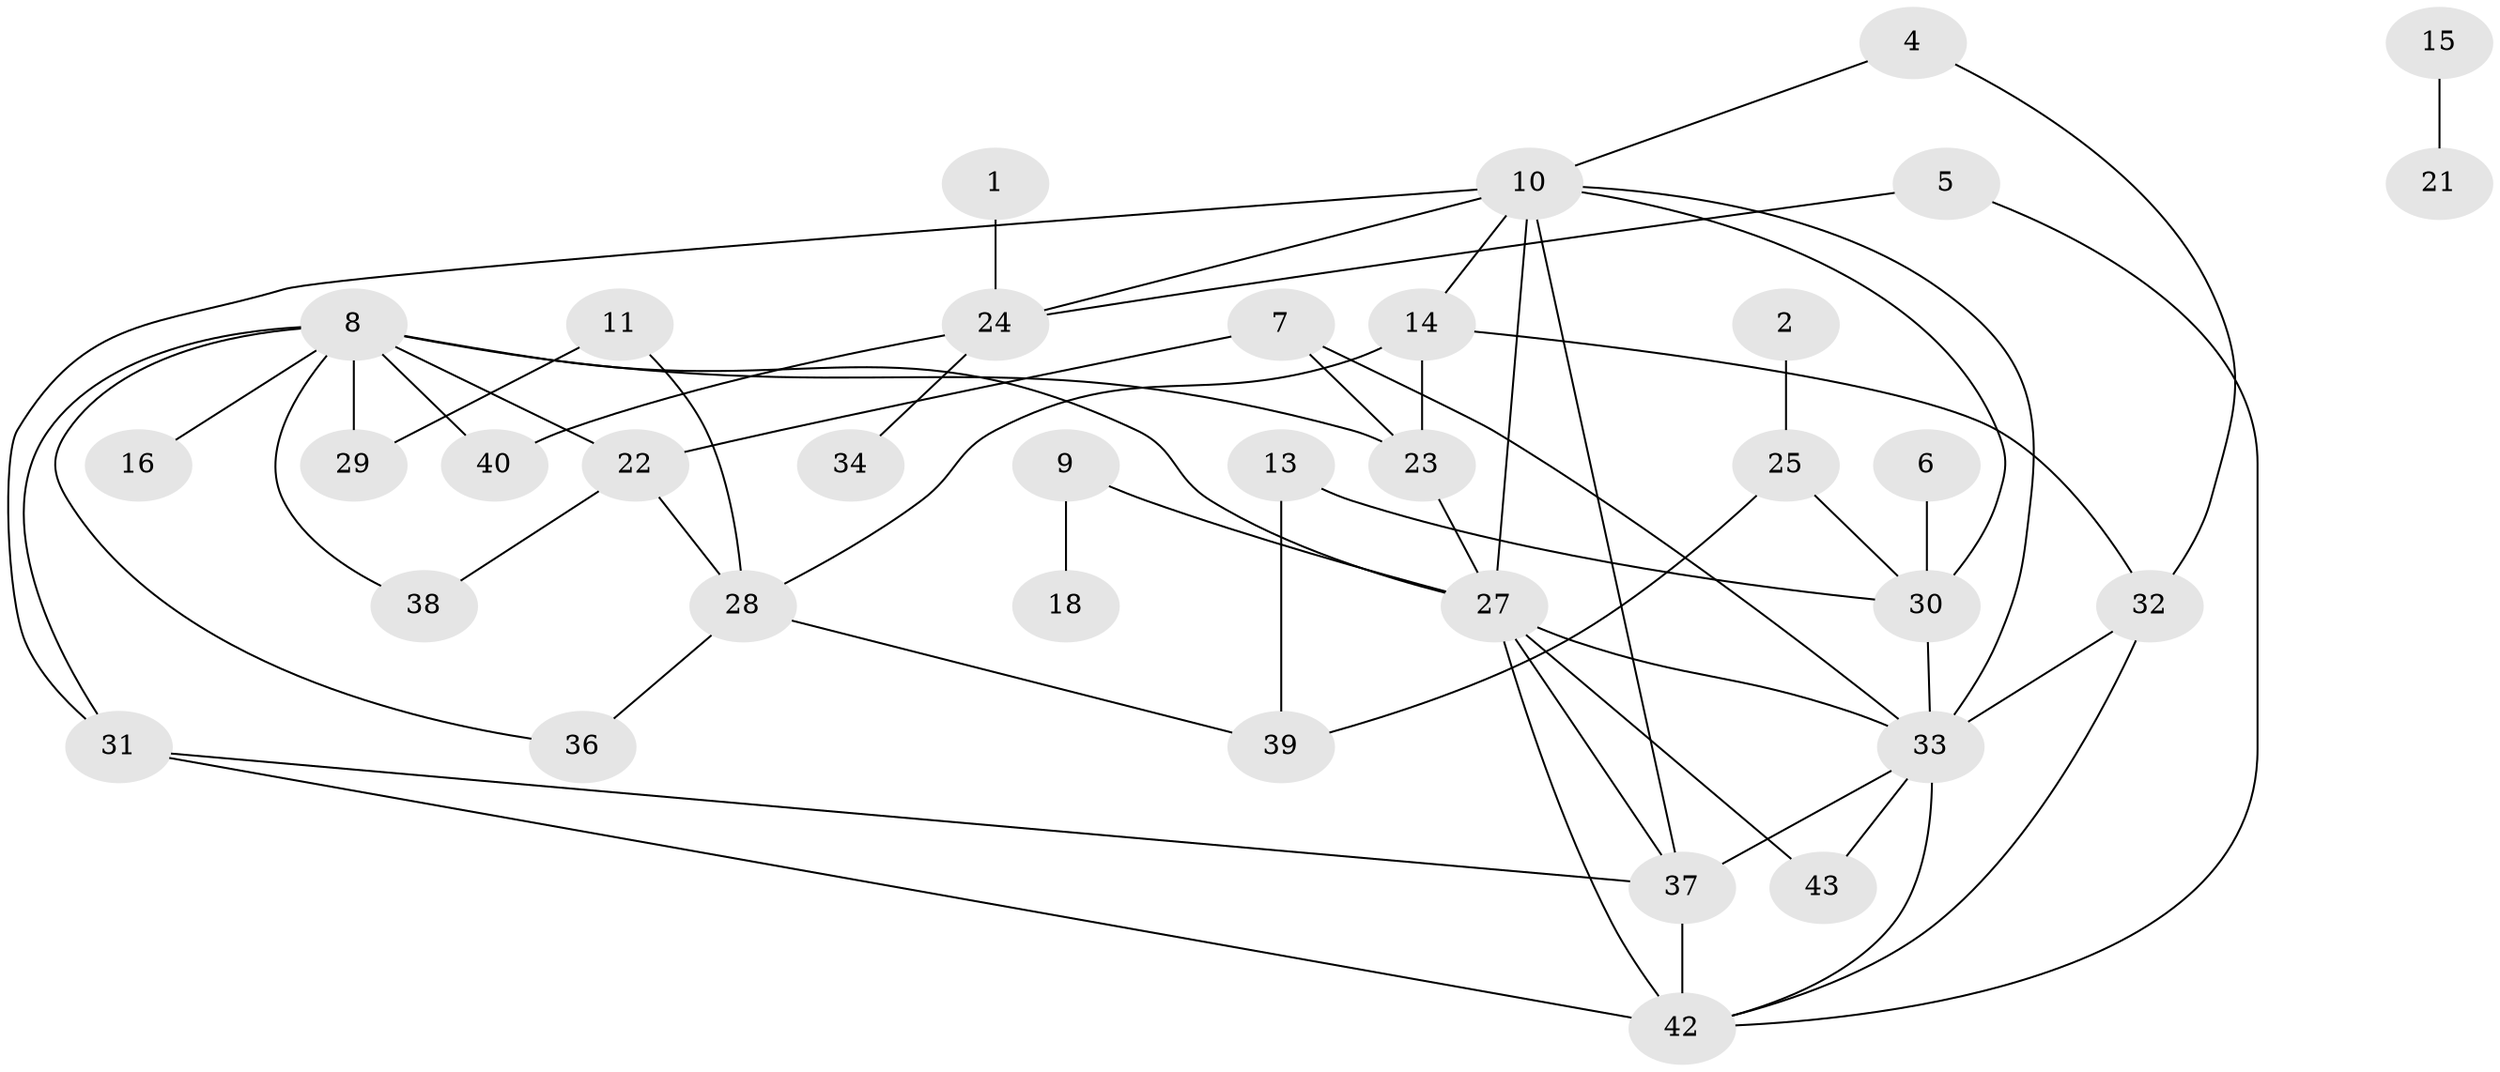 // original degree distribution, {3: 0.16279069767441862, 2: 0.27906976744186046, 5: 0.08139534883720931, 1: 0.23255813953488372, 0: 0.06976744186046512, 4: 0.1511627906976744, 6: 0.011627906976744186, 7: 0.011627906976744186}
// Generated by graph-tools (version 1.1) at 2025/49/03/09/25 03:49:13]
// undirected, 35 vertices, 58 edges
graph export_dot {
graph [start="1"]
  node [color=gray90,style=filled];
  1;
  2;
  4;
  5;
  6;
  7;
  8;
  9;
  10;
  11;
  13;
  14;
  15;
  16;
  18;
  21;
  22;
  23;
  24;
  25;
  27;
  28;
  29;
  30;
  31;
  32;
  33;
  34;
  36;
  37;
  38;
  39;
  40;
  42;
  43;
  1 -- 24 [weight=1.0];
  2 -- 25 [weight=1.0];
  4 -- 10 [weight=1.0];
  4 -- 32 [weight=1.0];
  5 -- 24 [weight=1.0];
  5 -- 42 [weight=1.0];
  6 -- 30 [weight=1.0];
  7 -- 22 [weight=1.0];
  7 -- 23 [weight=1.0];
  7 -- 33 [weight=1.0];
  8 -- 16 [weight=1.0];
  8 -- 22 [weight=1.0];
  8 -- 23 [weight=1.0];
  8 -- 27 [weight=1.0];
  8 -- 29 [weight=1.0];
  8 -- 31 [weight=1.0];
  8 -- 36 [weight=1.0];
  8 -- 38 [weight=1.0];
  8 -- 40 [weight=1.0];
  9 -- 18 [weight=1.0];
  9 -- 27 [weight=1.0];
  10 -- 14 [weight=1.0];
  10 -- 24 [weight=1.0];
  10 -- 27 [weight=2.0];
  10 -- 30 [weight=1.0];
  10 -- 31 [weight=1.0];
  10 -- 33 [weight=1.0];
  10 -- 37 [weight=1.0];
  11 -- 28 [weight=1.0];
  11 -- 29 [weight=1.0];
  13 -- 30 [weight=1.0];
  13 -- 39 [weight=1.0];
  14 -- 23 [weight=1.0];
  14 -- 28 [weight=1.0];
  14 -- 32 [weight=1.0];
  15 -- 21 [weight=1.0];
  22 -- 28 [weight=1.0];
  22 -- 38 [weight=1.0];
  23 -- 27 [weight=1.0];
  24 -- 34 [weight=1.0];
  24 -- 40 [weight=1.0];
  25 -- 30 [weight=1.0];
  25 -- 39 [weight=1.0];
  27 -- 33 [weight=1.0];
  27 -- 37 [weight=1.0];
  27 -- 42 [weight=1.0];
  27 -- 43 [weight=1.0];
  28 -- 36 [weight=1.0];
  28 -- 39 [weight=1.0];
  30 -- 33 [weight=1.0];
  31 -- 37 [weight=1.0];
  31 -- 42 [weight=1.0];
  32 -- 33 [weight=1.0];
  32 -- 42 [weight=1.0];
  33 -- 37 [weight=1.0];
  33 -- 42 [weight=1.0];
  33 -- 43 [weight=1.0];
  37 -- 42 [weight=2.0];
}
